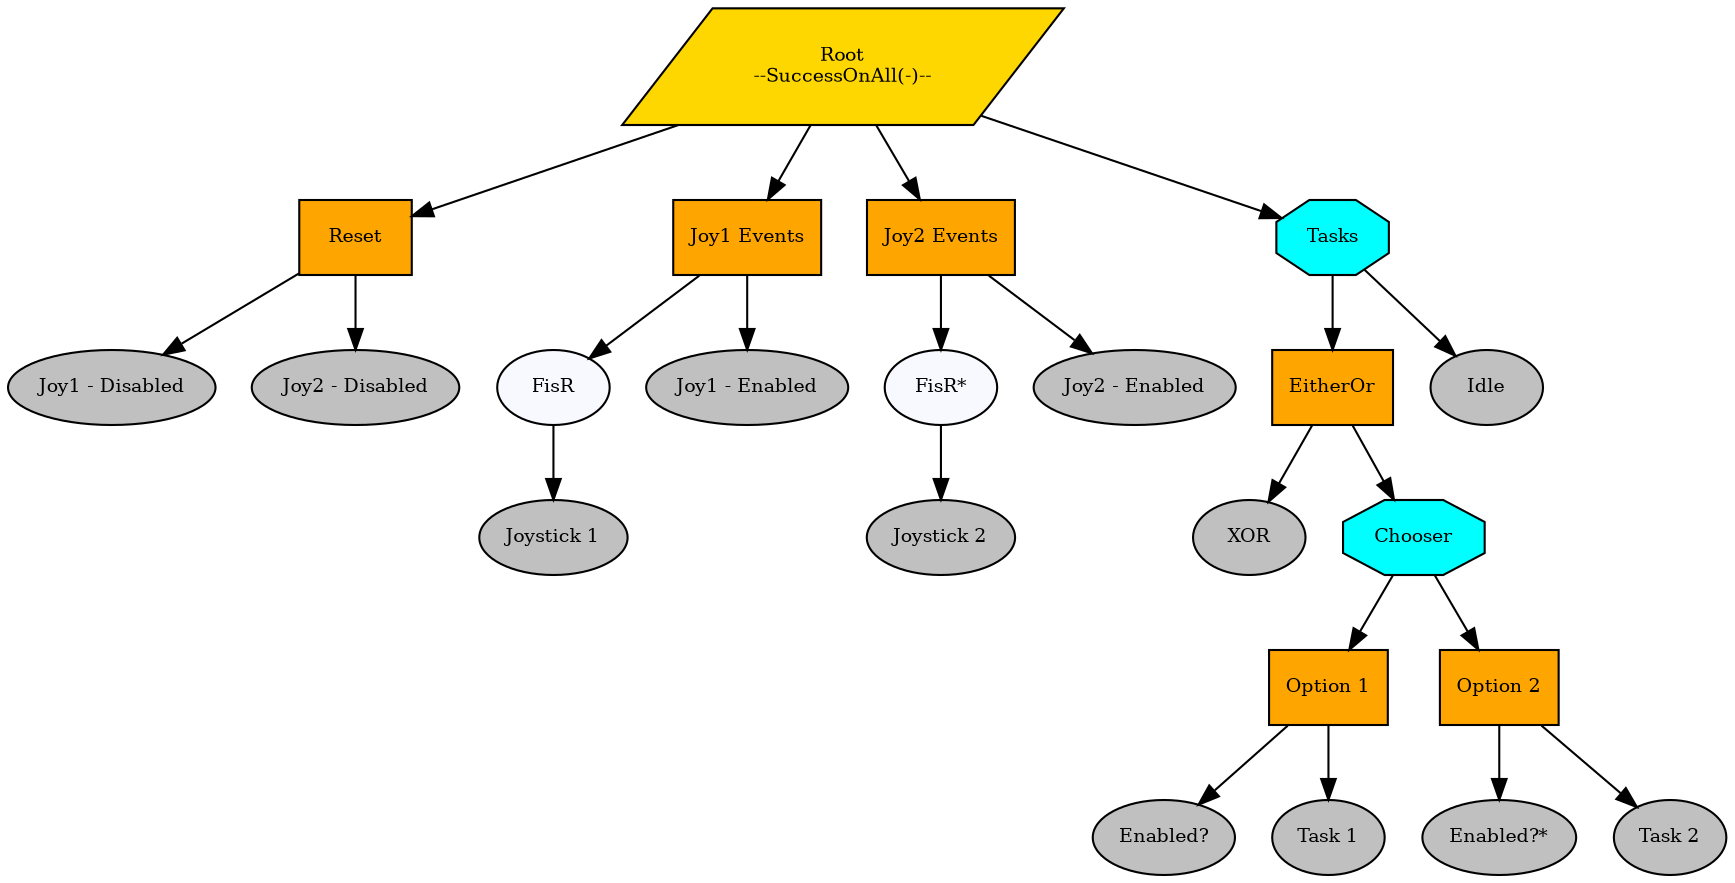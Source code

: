 digraph pastafarianism {
ordering=out;
graph [fontname="times-roman"];
node [fontname="times-roman"];
edge [fontname="times-roman"];
Root [label="Root\n--SuccessOnAll(-)--", shape=parallelogram, style=filled, fillcolor=gold, fontsize=9, fontcolor=black];
Reset [label=Reset, shape=box, style=filled, fillcolor=orange, fontsize=9, fontcolor=black];
Root -> Reset;
"Joy1 - Disabled" [label="Joy1 - Disabled", shape=ellipse, style=filled, fillcolor=gray, fontsize=9, fontcolor=black];
Reset -> "Joy1 - Disabled";
"Joy2 - Disabled" [label="Joy2 - Disabled", shape=ellipse, style=filled, fillcolor=gray, fontsize=9, fontcolor=black];
Reset -> "Joy2 - Disabled";
"Joy1 Events" [label="Joy1 Events", shape=box, style=filled, fillcolor=orange, fontsize=9, fontcolor=black];
Root -> "Joy1 Events";
FisR [label=FisR, shape=ellipse, style=filled, fillcolor=ghostwhite, fontsize=9, fontcolor=black];
"Joy1 Events" -> FisR;
"Joystick 1" [label="Joystick 1", shape=ellipse, style=filled, fillcolor=gray, fontsize=9, fontcolor=black];
FisR -> "Joystick 1";
"Joy1 - Enabled" [label="Joy1 - Enabled", shape=ellipse, style=filled, fillcolor=gray, fontsize=9, fontcolor=black];
"Joy1 Events" -> "Joy1 - Enabled";
"Joy2 Events" [label="Joy2 Events", shape=box, style=filled, fillcolor=orange, fontsize=9, fontcolor=black];
Root -> "Joy2 Events";
"FisR*" [label="FisR*", shape=ellipse, style=filled, fillcolor=ghostwhite, fontsize=9, fontcolor=black];
"Joy2 Events" -> "FisR*";
"Joystick 2" [label="Joystick 2", shape=ellipse, style=filled, fillcolor=gray, fontsize=9, fontcolor=black];
"FisR*" -> "Joystick 2";
"Joy2 - Enabled" [label="Joy2 - Enabled", shape=ellipse, style=filled, fillcolor=gray, fontsize=9, fontcolor=black];
"Joy2 Events" -> "Joy2 - Enabled";
Tasks [label=Tasks, shape=octagon, style=filled, fillcolor=cyan, fontsize=9, fontcolor=black];
Root -> Tasks;
EitherOr [label=EitherOr, shape=box, style=filled, fillcolor=orange, fontsize=9, fontcolor=black];
Tasks -> EitherOr;
XOR [label=XOR, shape=ellipse, style=filled, fillcolor=gray, fontsize=9, fontcolor=black];
EitherOr -> XOR;
Chooser [label=Chooser, shape=octagon, style=filled, fillcolor=cyan, fontsize=9, fontcolor=black];
EitherOr -> Chooser;
"Option 1" [label="Option 1", shape=box, style=filled, fillcolor=orange, fontsize=9, fontcolor=black];
Chooser -> "Option 1";
"Enabled?" [label="Enabled?", shape=ellipse, style=filled, fillcolor=gray, fontsize=9, fontcolor=black];
"Option 1" -> "Enabled?";
"Task 1" [label="Task 1", shape=ellipse, style=filled, fillcolor=gray, fontsize=9, fontcolor=black];
"Option 1" -> "Task 1";
"Option 2" [label="Option 2", shape=box, style=filled, fillcolor=orange, fontsize=9, fontcolor=black];
Chooser -> "Option 2";
"Enabled?*" [label="Enabled?*", shape=ellipse, style=filled, fillcolor=gray, fontsize=9, fontcolor=black];
"Option 2" -> "Enabled?*";
"Task 2" [label="Task 2", shape=ellipse, style=filled, fillcolor=gray, fontsize=9, fontcolor=black];
"Option 2" -> "Task 2";
Idle [label=Idle, shape=ellipse, style=filled, fillcolor=gray, fontsize=9, fontcolor=black];
Tasks -> Idle;
}
